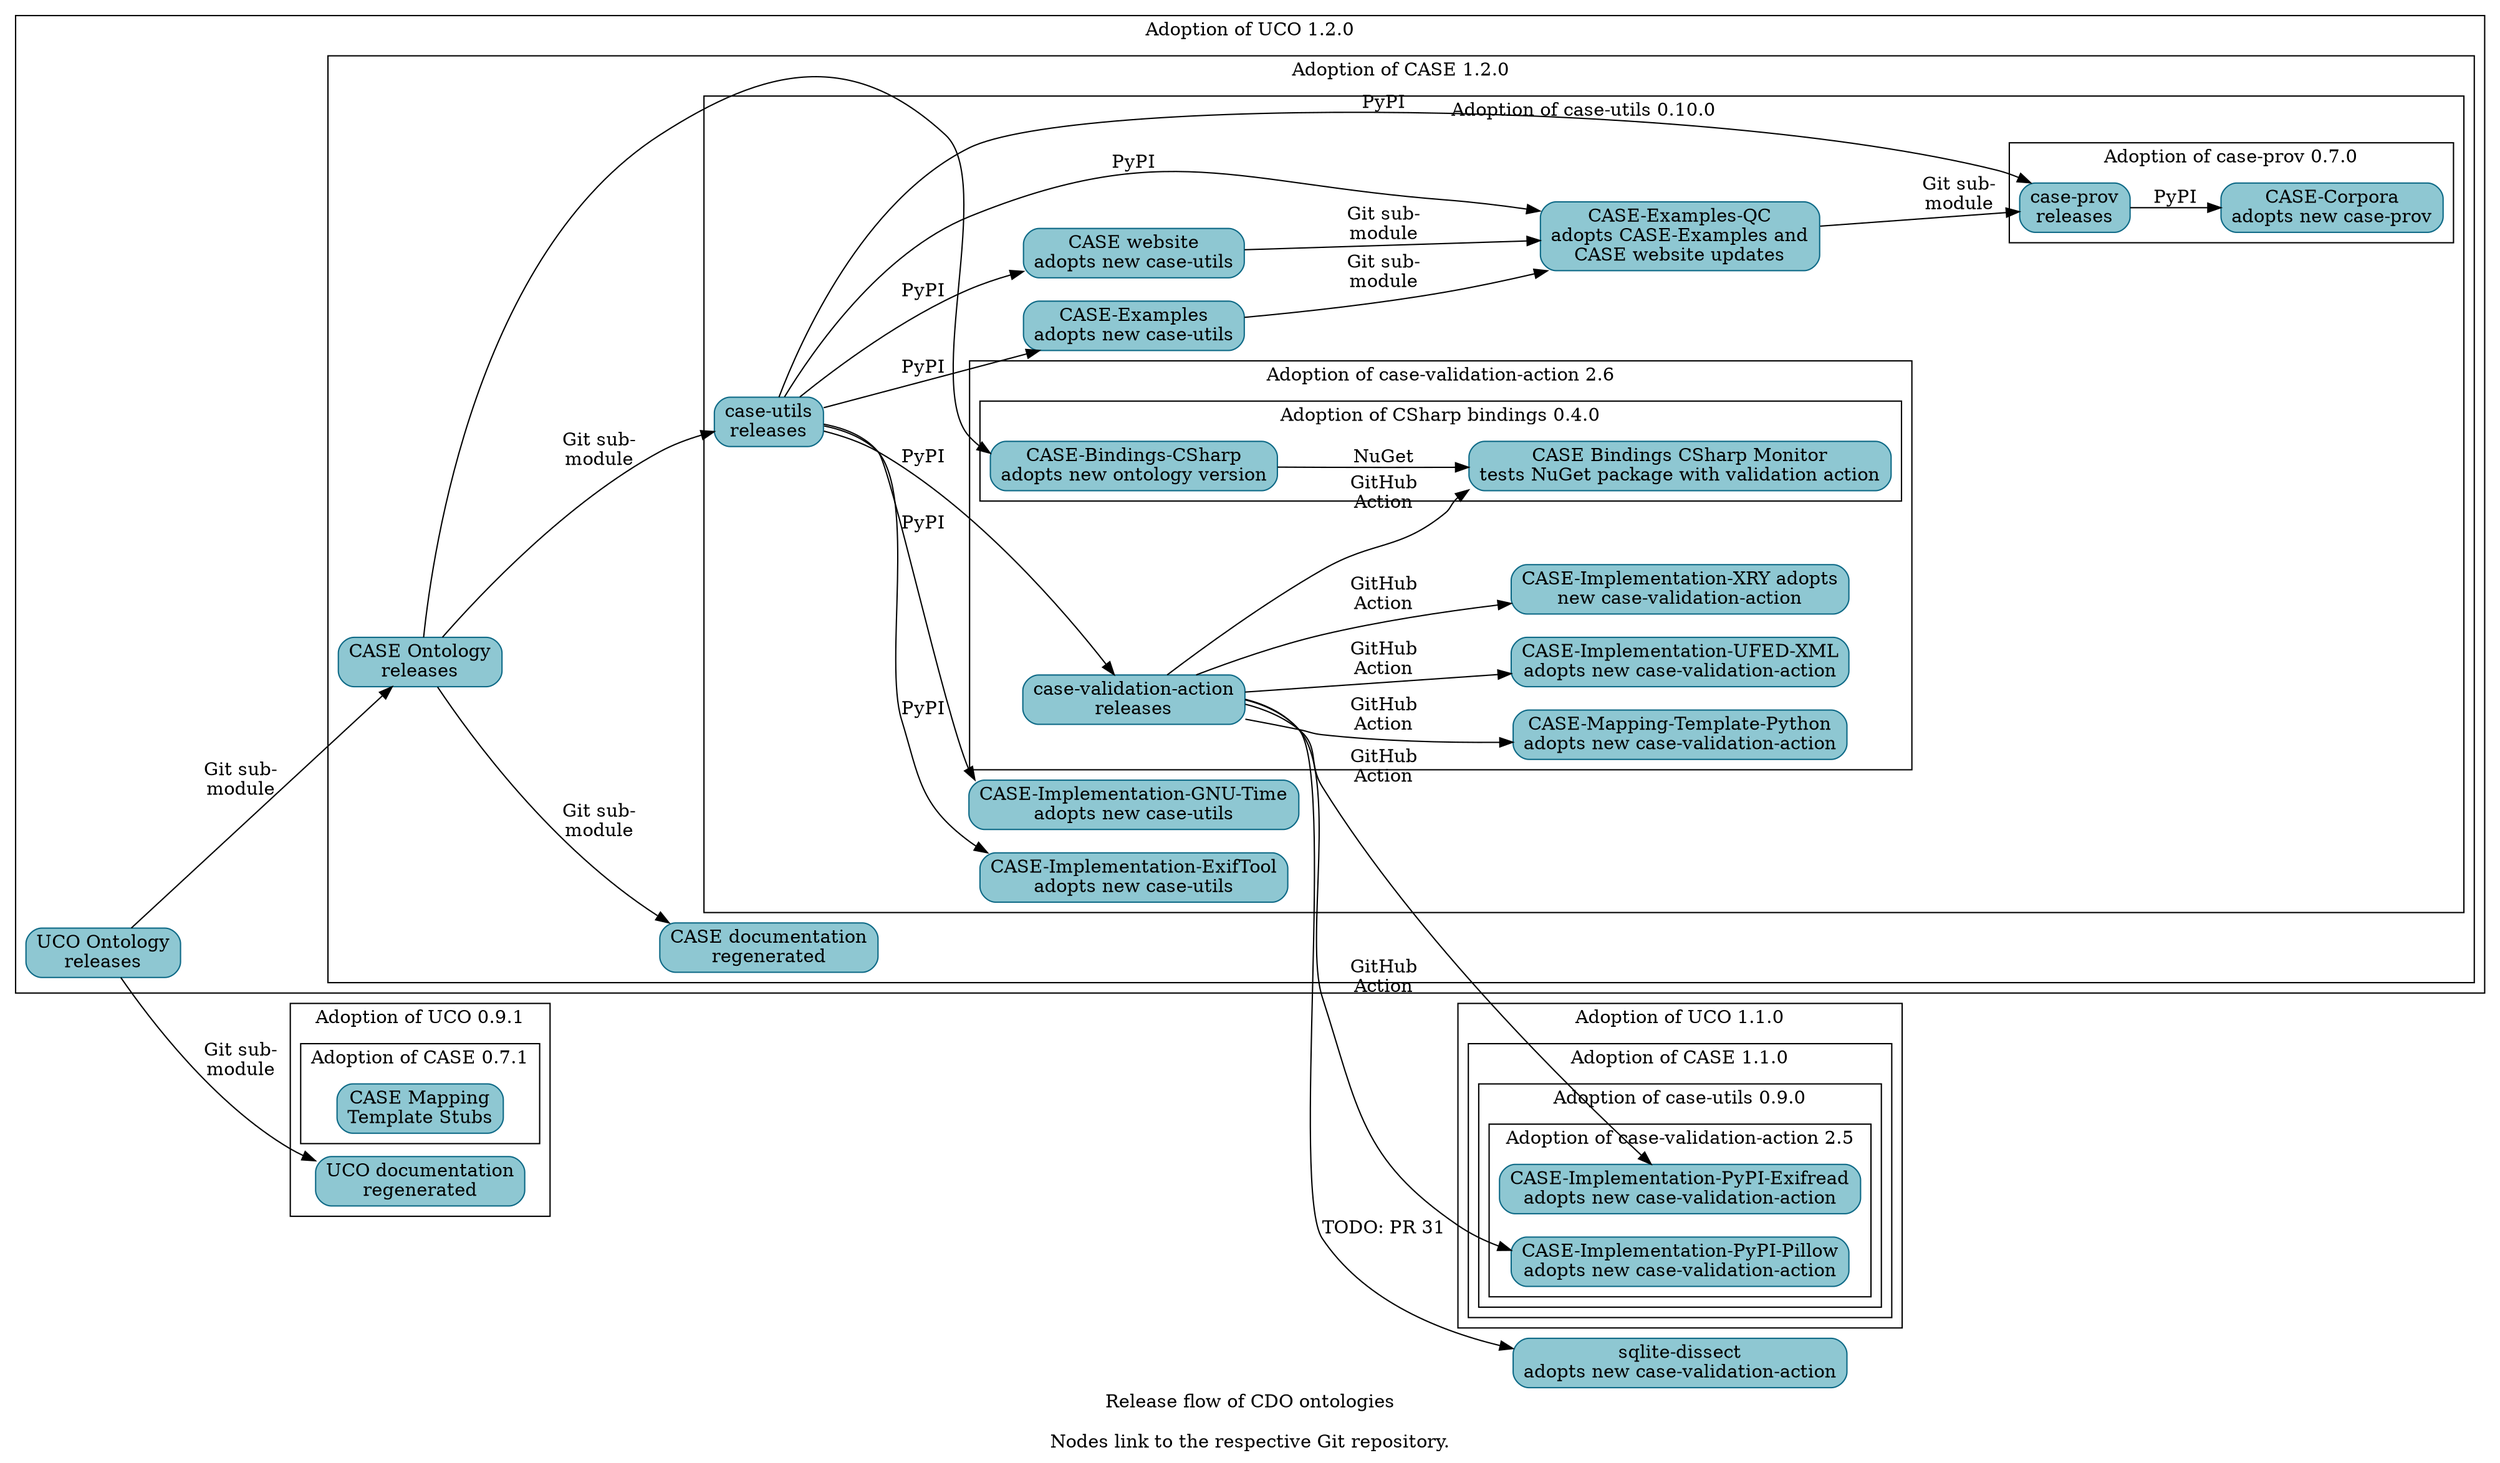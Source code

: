 digraph "cdo_release_flow" {
  label = "Release flow of CDO ontologies\n\nNodes link to the respective Git repository." ;
  rankdir = "LR" ;
  node [shape="rectangle" style="filled,rounded" fillcolor="#8EC7D2" color="#0D6986"] ;


  // Define nodes in their corresponding progress subgraph.

  subgraph cluster_uco_0_9_1 {
    label = "Adoption of UCO 0.9.1" ;

    _GH__UCOPROJECT__ONTOLOGY_UNIFIEDCYBERONTOLOGY_ORG [URL="https://github.com/ucoProject/ontology.unifiedcyberontology.org" label="UCO documentation\nregenerated"] ;

    subgraph cluster_case_0_7_1 {
      label = "Adoption of CASE 0.7.1" ;
      _GH__CASEWORK__CASE_MAPPING_TEMPLATE_STUBS [URL="https://github.com/casework/CASE-Mapping-Template-Stubs" label="CASE Mapping\nTemplate Stubs"] ;
    }
  }
  subgraph cluster_uco_1_1_0 {
    label = "Adoption of UCO 1.1.0" ;

    subgraph cluster_case_1_1_0 {
      label = "Adoption of CASE 1.1.0" ;

      subgraph cluster_case_utils_0_9_0 {
        label = "Adoption of case-utils 0.9.0" ;

        subgraph cluster_case_validation_action_2_5 {
          label = "Adoption of case-validation-action 2.5" ;

          _GH__CASEWORK__CASE_IMPLEMENTATON_PYPI_EXIFREAD [URL="https://github.com/casework/CASE-Implementation-PyPI-Exifread" label="CASE-Implementation-PyPI-Exifread\nadopts new case-validation-action"] ;
          _GH__CASEWORK__CASE_IMPLEMENTATON_PYPI_PILLOW [URL="https://github.com/casework/CASE-Implementation-PyPI-Pillow" label="CASE-Implementation-PyPI-Pillow\nadopts new case-validation-action"] ;
        }
      }
    }
  }
  subgraph cluster_uco_1_2_0 {
    label = "Adoption of UCO 1.2.0" ;

    _GH__UCOPROJECT__UCO [URL="https://github.com/ucoProject/UCO" label="UCO Ontology\nreleases"] ;

    subgraph cluster_case_1_2_0 {
      label = "Adoption of CASE 1.2.0" ;

      _GH__CASEWORK__CASE [URL="https://github.com/casework/CASE" label="CASE Ontology\nreleases"] ;
      _GH__CASEWORK__ONTOLOGY_CASEONTOLOGY_ORG [URL="https://github.com/casework/ontology.caseontology.org" label="CASE documentation\nregenerated"] ;

      subgraph cluster_case_utils_0_10_0 {
        label = "Adoption of case-utils 0.10.0" ;

        _GH__AJNELSON_NIST__CASE_EXAMPLES_QC [URL="https://github.com/ajnelson-nist/CASE-Examples-QC" label="CASE-Examples-QC\nadopts CASE-Examples and\nCASE website updates"] ;
        _GH__CASEWORK__CASE_EXAMPLES [URL="https://github.com/casework/CASE-Examples" label="CASE-Examples\nadopts new case-utils"] ;
        _GH__CASEWORK__CASE_IMPLEMENTATON_EXIFTOOL [URL="https://github.com/casework/CASE-Implementation-ExifTool" label="CASE-Implementation-ExifTool\nadopts new case-utils"] ;
        _GH__CASEWORK__CASE_IMPLEMENTATON_GNU_TIME [URL="https://github.com/casework/CASE-Implementation-GNU-Time" label="CASE-Implementation-GNU-Time\nadopts new case-utils"] ;
        _GH__CASEWORK__CASE_UTILITIES_PYTHON [URL="https://github.com/casework/CASE-Utilities-Python" label="case-utils\nreleases"] ;
        _GH__CASEWORK__CASEWORK_GITHUB_IO [URL="https://github.com/casework/casework.github.io" label="CASE website\nadopts new case-utils"] ;

        subgraph cluster_case_prov_0_7_0 {
          label = "Adoption of case-prov 0.7.0" ;

          _GH__CASEWORK__CASE_CORPORA [URL="https://github.com/casework/CASE-Corpora" label="CASE-Corpora\nadopts new case-prov"] ;
          _GH__CASEWORK__CASE_IMPLEMENTATON_PROV_O [URL="https://github.com/casework/CASE-Implementation-PROV-O" label="case-prov\nreleases"] ;
        }
        subgraph cluster_case_validation_action_2_6 {
          label = "Adoption of case-validation-action 2.6" ;

          _GH__CASEWORK__CASE_IMPLEMENTATON_UFED_XML [URL="https://github.com/casework/CASE-Implementation-UFED-XML" label="CASE-Implementation-UFED-XML\nadopts new case-validation-action"] ;
          _GH__CASEWORK__CASE_IMPLEMENTATON_XRY [URL="https://github.com/casework/CASE-Implementation-XRY" label="CASE-Implementation-XRY adopts\nnew case-validation-action"] ;
          _GH__CASEWORK__CASE_MAPPING_TEMPLATE_PYTHON [URL="https://github.com/casework/CASE-Mapping-Template-Python" label="CASE-Mapping-Template-Python\nadopts new case-validation-action"] ;
          _GH__KCHASON__CASE_VALIDATION_ACTION [URL="https://github.com/kchason/case-validation-action" label="case-validation-action\nreleases"] ;

          subgraph cluster_case_bindings_csharp_0_4_0 {
            label = "Adoption of CSharp bindings 0.4.0" ;

            _GH__CASEWORK__CASE_BINDINGS_CSHARP_MONITOR [URL="https://github.com/casework/CASE-Bindings-CSharp-Monitor" label="CASE Bindings CSharp Monitor\ntests NuGet package with validation action"] ;
            _GH__CIPHERTECHSOLUTIONS__CASE_BINDINGS_CSHARP [URL="https://github.com/ciphertechsolutions/CASE-Bindings-CSharp" label="CASE-Bindings-CSharp\nadopts new ontology version"]
          }
        }
      }
    }
  }

  _GH__DOD_CYBER_CRIME_CENTER__SQLITE_DISSECT [URL="https://github.com/dod-cyber-crime-center/sqlite-dissect" label="sqlite-dissect\nadopts new case-validation-action"] ;

  // Begin edges

  _GH__AJNELSON_NIST__CASE_EXAMPLES_QC -> _GH__CASEWORK__CASE_IMPLEMENTATON_PROV_O [label="Git sub-\nmodule"] ;
  _GH__CASEWORK__CASE -> _GH__CASEWORK__CASE_UTILITIES_PYTHON [label="Git sub-\nmodule"] ;
  _GH__CASEWORK__CASE -> _GH__CIPHERTECHSOLUTIONS__CASE_BINDINGS_CSHARP ;
  _GH__CASEWORK__CASE -> _GH__CASEWORK__ONTOLOGY_CASEONTOLOGY_ORG [label="Git sub-\nmodule"] ; 
  _GH__CASEWORK__CASE_EXAMPLES -> _GH__AJNELSON_NIST__CASE_EXAMPLES_QC [label="Git sub-\nmodule"] ;
  _GH__CASEWORK__CASE_IMPLEMENTATON_PROV_O -> _GH__CASEWORK__CASE_CORPORA [label="PyPI"] ;
  _GH__CASEWORK__CASE_UTILITIES_PYTHON -> _GH__AJNELSON_NIST__CASE_EXAMPLES_QC [label="PyPI"] ;
  _GH__CASEWORK__CASE_UTILITIES_PYTHON -> _GH__CASEWORK__CASE_EXAMPLES [label="PyPI"] ;
  _GH__CASEWORK__CASE_UTILITIES_PYTHON -> _GH__CASEWORK__CASE_IMPLEMENTATON_EXIFTOOL [label="PyPI"] ;
  _GH__CASEWORK__CASE_UTILITIES_PYTHON -> _GH__CASEWORK__CASE_IMPLEMENTATON_GNU_TIME [label="PyPI"] ;
  _GH__CASEWORK__CASE_UTILITIES_PYTHON -> _GH__CASEWORK__CASE_IMPLEMENTATON_PROV_O [label="PyPI"] ;
  _GH__CASEWORK__CASE_UTILITIES_PYTHON -> _GH__KCHASON__CASE_VALIDATION_ACTION [label="PyPI"] ;
  _GH__CASEWORK__CASE_UTILITIES_PYTHON -> _GH__CASEWORK__CASEWORK_GITHUB_IO [label="PyPI"] ;
  _GH__CASEWORK__CASEWORK_GITHUB_IO -> _GH__AJNELSON_NIST__CASE_EXAMPLES_QC [label="Git sub-\nmodule"] ;
  _GH__CIPHERTECHSOLUTIONS__CASE_BINDINGS_CSHARP -> _GH__CASEWORK__CASE_BINDINGS_CSHARP_MONITOR [label="NuGet"] ;
  _GH__KCHASON__CASE_VALIDATION_ACTION -> _GH__CASEWORK__CASE_BINDINGS_CSHARP_MONITOR [label="GitHub\nAction"] ;
  _GH__KCHASON__CASE_VALIDATION_ACTION -> _GH__CASEWORK__CASE_IMPLEMENTATON_PYPI_EXIFREAD [label="GitHub\nAction"] ;
  _GH__KCHASON__CASE_VALIDATION_ACTION -> _GH__CASEWORK__CASE_IMPLEMENTATON_PYPI_PILLOW [label="GitHub\nAction"] ;
  _GH__KCHASON__CASE_VALIDATION_ACTION -> _GH__CASEWORK__CASE_IMPLEMENTATON_UFED_XML [label="GitHub\nAction"] ;
  _GH__KCHASON__CASE_VALIDATION_ACTION -> _GH__CASEWORK__CASE_IMPLEMENTATON_XRY [label="GitHub\nAction"] ;
  _GH__KCHASON__CASE_VALIDATION_ACTION -> _GH__CASEWORK__CASE_MAPPING_TEMPLATE_PYTHON [label="GitHub\nAction"] ;
  _GH__KCHASON__CASE_VALIDATION_ACTION -> _GH__DOD_CYBER_CRIME_CENTER__SQLITE_DISSECT [URL="https://github.com/dod-cyber-crime-center/sqlite-dissect/pull/31" label="TODO: PR 31"] ;
  // TODO _GH__UCOPROJECT__ONTOLOGY_UNIFIEDCYBERONTOLOGY_ORG -> _GH__CASEWORK__ONTOLOGY_CASEONTOLOGY_ORG [label="Tech-\ncheck"];
  _GH__UCOPROJECT__UCO -> _GH__CASEWORK__CASE [label="Git sub-\nmodule"] ;
  _GH__UCOPROJECT__UCO -> _GH__UCOPROJECT__ONTOLOGY_UNIFIEDCYBERONTOLOGY_ORG [label="Git sub-\nmodule"] ;

}
